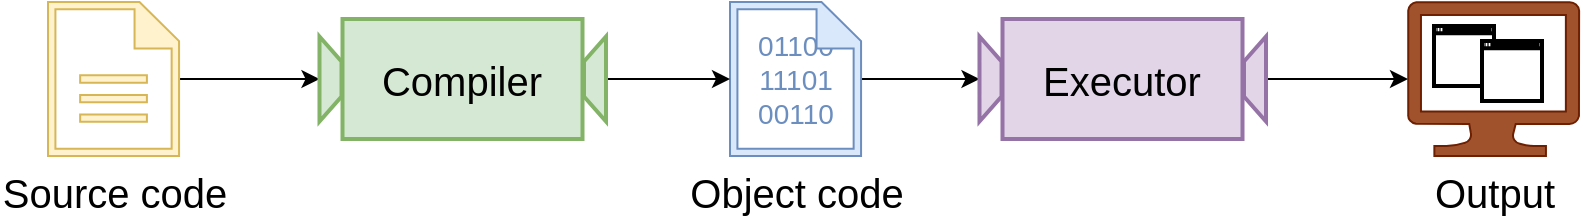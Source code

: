 <mxfile version="14.1.1" type="device"><diagram id="fIGdKL9KqBEb-qMLrmWJ" name="Page-1"><mxGraphModel dx="1038" dy="580" grid="1" gridSize="10" guides="1" tooltips="1" connect="1" arrows="1" fold="1" page="1" pageScale="1" pageWidth="827" pageHeight="1169" math="0" shadow="0"><root><mxCell id="0"/><mxCell id="1" parent="0"/><mxCell id="wmjYOkMYtFMhL1Zk9cjS-16" value="01100&lt;br style=&quot;font-size: 14px&quot;&gt;11101&lt;br style=&quot;font-size: 14px&quot;&gt;00110" style="text;html=1;strokeColor=none;fillColor=none;align=center;verticalAlign=middle;whiteSpace=wrap;rounded=0;fontSize=14;fontColor=#6C8EBF;" vertex="1" parent="1"><mxGeometry x="388.77" y="81.5" width="50" height="60" as="geometry"/></mxCell><mxCell id="wmjYOkMYtFMhL1Zk9cjS-19" style="edgeStyle=orthogonalEdgeStyle;rounded=0;orthogonalLoop=1;jettySize=auto;html=1;entryX=0.5;entryY=1;entryDx=0;entryDy=0;fontSize=14;fontColor=#6C8EBF;" edge="1" parent="1" source="wmjYOkMYtFMhL1Zk9cjS-3" target="wmjYOkMYtFMhL1Zk9cjS-13"><mxGeometry relative="1" as="geometry"/></mxCell><mxCell id="wmjYOkMYtFMhL1Zk9cjS-3" value="&lt;font style=&quot;font-size: 20px&quot;&gt;Object code&lt;/font&gt;" style="pointerEvents=1;shadow=0;dashed=0;html=1;strokeColor=#6c8ebf;fillColor=#dae8fc;labelPosition=center;verticalLabelPosition=bottom;verticalAlign=top;outlineConnect=0;align=center;shape=mxgraph.office.concepts.document_blank;" vertex="1" parent="1"><mxGeometry x="381" y="73" width="65.53" height="77" as="geometry"/></mxCell><mxCell id="wmjYOkMYtFMhL1Zk9cjS-17" style="edgeStyle=orthogonalEdgeStyle;rounded=0;orthogonalLoop=1;jettySize=auto;html=1;entryX=0.5;entryY=1;entryDx=0;entryDy=0;fontSize=14;fontColor=#6C8EBF;" edge="1" parent="1" source="wmjYOkMYtFMhL1Zk9cjS-1" target="wmjYOkMYtFMhL1Zk9cjS-7"><mxGeometry relative="1" as="geometry"/></mxCell><mxCell id="wmjYOkMYtFMhL1Zk9cjS-1" value="&lt;font style=&quot;font-size: 20px&quot;&gt;Source code&lt;/font&gt;" style="pointerEvents=1;shadow=0;dashed=0;html=1;labelPosition=center;verticalLabelPosition=bottom;verticalAlign=top;outlineConnect=0;align=center;shape=mxgraph.office.concepts.document;fillColor=#fff2cc;strokeColor=#d6b656;" vertex="1" parent="1"><mxGeometry x="40" y="73" width="65.53" height="77" as="geometry"/></mxCell><mxCell id="wmjYOkMYtFMhL1Zk9cjS-5" value="Output" style="aspect=fixed;pointerEvents=1;shadow=0;dashed=0;html=1;strokeColor=#6D1F00;labelPosition=center;verticalLabelPosition=bottom;verticalAlign=top;align=center;fillColor=#a0522d;shape=mxgraph.azure.computer;fontSize=20;" vertex="1" parent="1"><mxGeometry x="720" y="73" width="85.56" height="77" as="geometry"/></mxCell><mxCell id="wmjYOkMYtFMhL1Zk9cjS-6" value="Compiler" style="rounded=0;whiteSpace=wrap;html=1;strokeWidth=2;fontSize=20;fillColor=#d5e8d4;strokeColor=#82b366;" vertex="1" parent="1"><mxGeometry x="187.25" y="81.5" width="120" height="60" as="geometry"/></mxCell><mxCell id="wmjYOkMYtFMhL1Zk9cjS-7" value="" style="shape=trapezoid;perimeter=trapezoidPerimeter;whiteSpace=wrap;html=1;fixedSize=1;rotation=90;size=12.5;strokeWidth=2;fillColor=#d5e8d4;strokeColor=#82b366;" vertex="1" parent="1"><mxGeometry x="160" y="105.99" width="42.5" height="11.01" as="geometry"/></mxCell><mxCell id="wmjYOkMYtFMhL1Zk9cjS-18" style="edgeStyle=orthogonalEdgeStyle;rounded=0;orthogonalLoop=1;jettySize=auto;html=1;fontSize=14;fontColor=#6C8EBF;" edge="1" parent="1" source="wmjYOkMYtFMhL1Zk9cjS-9" target="wmjYOkMYtFMhL1Zk9cjS-3"><mxGeometry relative="1" as="geometry"/></mxCell><mxCell id="wmjYOkMYtFMhL1Zk9cjS-9" value="" style="shape=trapezoid;perimeter=trapezoidPerimeter;whiteSpace=wrap;html=1;fixedSize=1;rotation=-90;size=12.5;strokeWidth=2;fillColor=#d5e8d4;strokeColor=#82b366;" vertex="1" parent="1"><mxGeometry x="292.25" y="105.99" width="42.5" height="11.01" as="geometry"/></mxCell><mxCell id="wmjYOkMYtFMhL1Zk9cjS-12" value="Executor" style="rounded=0;whiteSpace=wrap;html=1;strokeWidth=2;fontSize=20;fillColor=#e1d5e7;strokeColor=#9673a6;" vertex="1" parent="1"><mxGeometry x="517.25" y="81.5" width="120" height="60" as="geometry"/></mxCell><mxCell id="wmjYOkMYtFMhL1Zk9cjS-13" value="" style="shape=trapezoid;perimeter=trapezoidPerimeter;whiteSpace=wrap;html=1;fixedSize=1;rotation=90;size=12.5;strokeWidth=2;fillColor=#e1d5e7;strokeColor=#9673a6;" vertex="1" parent="1"><mxGeometry x="490" y="105.99" width="42.5" height="11.01" as="geometry"/></mxCell><mxCell id="wmjYOkMYtFMhL1Zk9cjS-20" style="edgeStyle=orthogonalEdgeStyle;rounded=0;orthogonalLoop=1;jettySize=auto;html=1;entryX=0;entryY=0.5;entryDx=0;entryDy=0;entryPerimeter=0;fontSize=14;fontColor=#6C8EBF;" edge="1" parent="1" source="wmjYOkMYtFMhL1Zk9cjS-14" target="wmjYOkMYtFMhL1Zk9cjS-5"><mxGeometry relative="1" as="geometry"/></mxCell><mxCell id="wmjYOkMYtFMhL1Zk9cjS-14" value="" style="shape=trapezoid;perimeter=trapezoidPerimeter;whiteSpace=wrap;html=1;fixedSize=1;rotation=-90;size=12.5;strokeWidth=2;fillColor=#e1d5e7;strokeColor=#9673a6;" vertex="1" parent="1"><mxGeometry x="622.25" y="105.99" width="42.5" height="11.01" as="geometry"/></mxCell><mxCell id="wmjYOkMYtFMhL1Zk9cjS-21" value="" style="html=1;verticalLabelPosition=bottom;align=center;labelBackgroundColor=#ffffff;verticalAlign=top;strokeWidth=2;shadow=0;dashed=0;shape=mxgraph.ios7.icons.window;fontSize=14;fontColor=#6C8EBF;fillColor=#FFFFFF;" vertex="1" parent="1"><mxGeometry x="733" y="85" width="30" height="30" as="geometry"/></mxCell><mxCell id="wmjYOkMYtFMhL1Zk9cjS-22" value="" style="html=1;verticalLabelPosition=bottom;align=center;labelBackgroundColor=#ffffff;verticalAlign=top;strokeWidth=2;shadow=0;dashed=0;shape=mxgraph.ios7.icons.window;fontSize=14;fontColor=#6C8EBF;fillColor=#FFFFFF;" vertex="1" parent="1"><mxGeometry x="757" y="92.5" width="30" height="30" as="geometry"/></mxCell></root></mxGraphModel></diagram></mxfile>